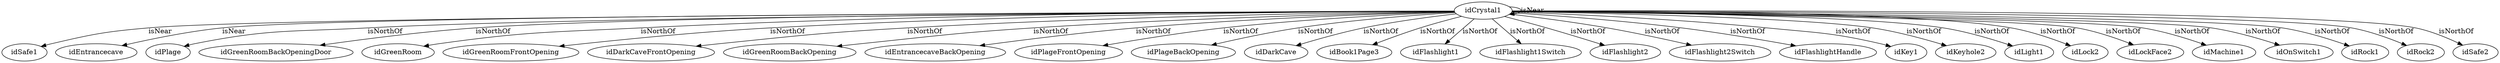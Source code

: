 digraph  {
idCrystal1 [node_type=entity_node];
idSafe1 [node_type=entity_node];
idEntrancecave [node_type=entity_node];
idPlage [node_type=entity_node];
idGreenRoomBackOpeningDoor [node_type=entity_node];
idGreenRoom [node_type=entity_node];
idGreenRoomFrontOpening [node_type=entity_node];
idDarkCaveFrontOpening [node_type=entity_node];
idGreenRoomBackOpening [node_type=entity_node];
idEntrancecaveBackOpening [node_type=entity_node];
idPlageFrontOpening [node_type=entity_node];
idPlageBackOpening [node_type=entity_node];
idDarkCave [node_type=entity_node];
idBook1Page3 [node_type=entity_node];
idFlashlight1 [node_type=entity_node];
idFlashlight1Switch [node_type=entity_node];
idFlashlight2 [node_type=entity_node];
idFlashlight2Switch [node_type=entity_node];
idFlashlightHandle [node_type=entity_node];
idKey1 [node_type=entity_node];
idKeyhole2 [node_type=entity_node];
idLight1 [node_type=entity_node];
idLock2 [node_type=entity_node];
idLockFace2 [node_type=entity_node];
idMachine1 [node_type=entity_node];
idOnSwitch1 [node_type=entity_node];
idRock1 [node_type=entity_node];
idRock2 [node_type=entity_node];
idSafe2 [node_type=entity_node];
idCrystal1 -> idSafe1  [edge_type=relationship, label=isNear];
idCrystal1 -> idEntrancecave  [edge_type=relationship, label=isNear];
idCrystal1 -> idCrystal1  [edge_type=relationship, label=isNear];
idCrystal1 -> idPlage  [edge_type=relationship, label=isNorthOf];
idCrystal1 -> idGreenRoomBackOpeningDoor  [edge_type=relationship, label=isNorthOf];
idCrystal1 -> idGreenRoom  [edge_type=relationship, label=isNorthOf];
idCrystal1 -> idGreenRoomFrontOpening  [edge_type=relationship, label=isNorthOf];
idCrystal1 -> idDarkCaveFrontOpening  [edge_type=relationship, label=isNorthOf];
idCrystal1 -> idGreenRoomBackOpening  [edge_type=relationship, label=isNorthOf];
idCrystal1 -> idEntrancecaveBackOpening  [edge_type=relationship, label=isNorthOf];
idCrystal1 -> idPlageFrontOpening  [edge_type=relationship, label=isNorthOf];
idCrystal1 -> idPlageBackOpening  [edge_type=relationship, label=isNorthOf];
idCrystal1 -> idDarkCave  [edge_type=relationship, label=isNorthOf];
idCrystal1 -> idBook1Page3  [edge_type=relationship, label=isNorthOf];
idCrystal1 -> idFlashlight1  [edge_type=relationship, label=isNorthOf];
idCrystal1 -> idFlashlight1Switch  [edge_type=relationship, label=isNorthOf];
idCrystal1 -> idFlashlight2  [edge_type=relationship, label=isNorthOf];
idCrystal1 -> idFlashlight2Switch  [edge_type=relationship, label=isNorthOf];
idCrystal1 -> idFlashlightHandle  [edge_type=relationship, label=isNorthOf];
idCrystal1 -> idKey1  [edge_type=relationship, label=isNorthOf];
idCrystal1 -> idKeyhole2  [edge_type=relationship, label=isNorthOf];
idCrystal1 -> idLight1  [edge_type=relationship, label=isNorthOf];
idCrystal1 -> idLock2  [edge_type=relationship, label=isNorthOf];
idCrystal1 -> idLockFace2  [edge_type=relationship, label=isNorthOf];
idCrystal1 -> idMachine1  [edge_type=relationship, label=isNorthOf];
idCrystal1 -> idOnSwitch1  [edge_type=relationship, label=isNorthOf];
idCrystal1 -> idRock1  [edge_type=relationship, label=isNorthOf];
idCrystal1 -> idRock2  [edge_type=relationship, label=isNorthOf];
idCrystal1 -> idSafe2  [edge_type=relationship, label=isNorthOf];
}
